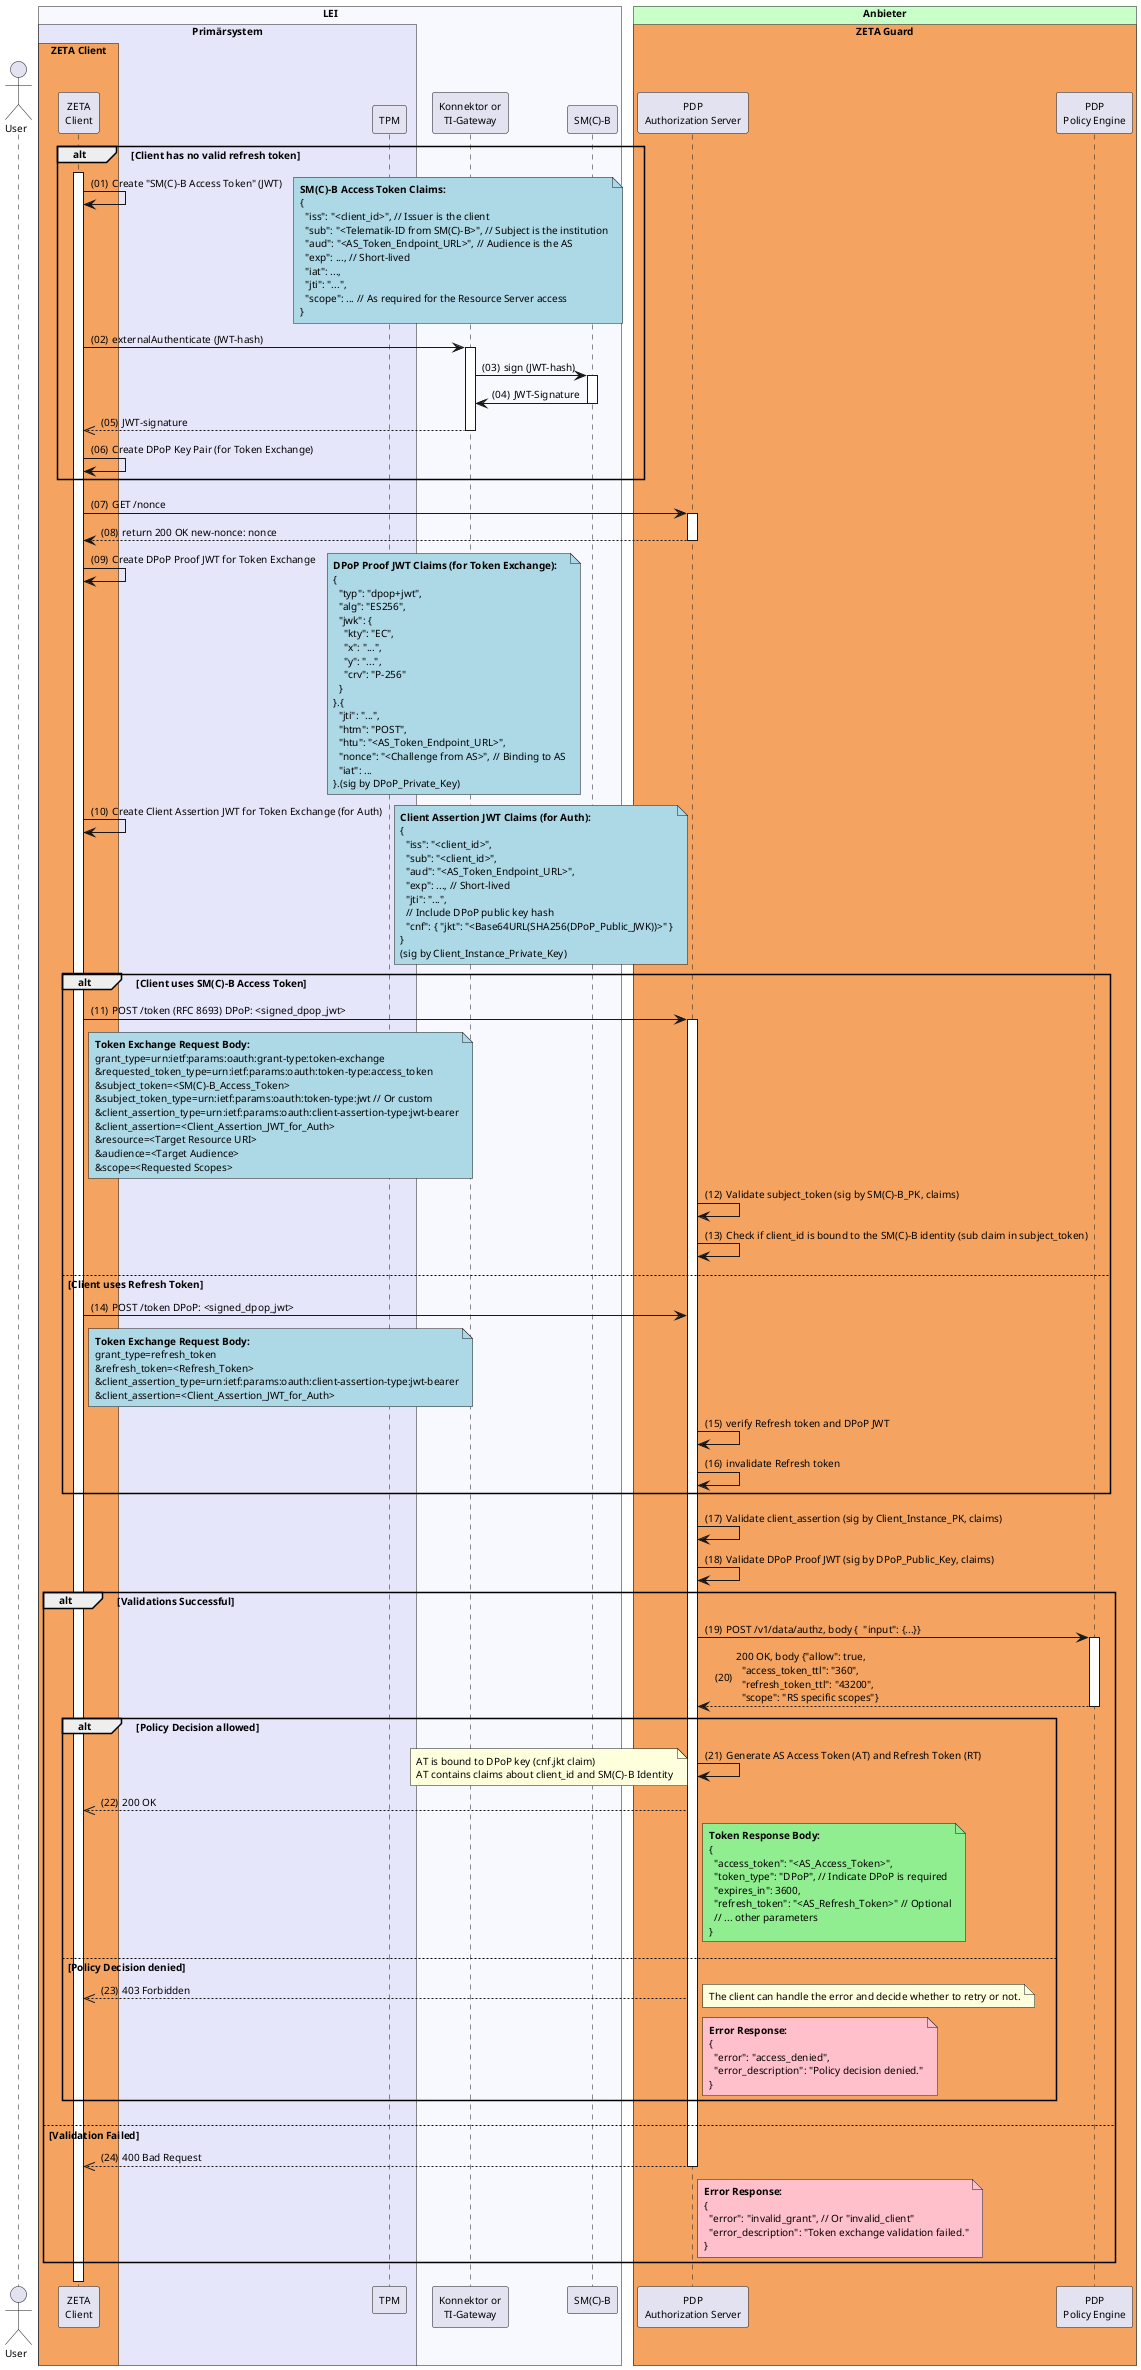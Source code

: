 @startuml "token-exchange-with-client-assertion-jwt-auth"
autonumber "(00)"
skinparam defaultFontSize 10
skinparam defaultFontName Helvetica
skinparam DefaultMonospacedFontName Courier
skinparam lengthAdjust none
skinparam sequenceReferenceBackgroundColor White
skinparam SequenceReferenceFontSize 12
/'skinparam SequenceReferenceFontStyle bold
'/


!pragma teoz true

Actor User
box "LEI" #GhostWhite
  box "Primärsystem" #Lavender
    box "ZETA Client" #SandyBrown
      participant Client as "ZETA\nClient"
    end box
    participant TPM as "TPM"
  end box
  participant Konnektor as "Konnektor or\nTI-Gateway"
  participant SMB as "SM(C)-B"
end box

box "Anbieter" #TECHNOLOGY
  box "ZETA Guard" #SandyBrown
    participant AuthS as "PDP\nAuthorization Server" 
    participant PE as "PDP\nPolicy Engine"
  end box
end box

alt Client has no valid refresh token
  Client ++
  Client -> Client : Create "SM(C)-B Access Token" (JWT)
  note right #lightblue
      **SM(C)-B Access Token Claims:**
      {
        "iss": "<client_id>", // Issuer is the client
        "sub": "<Telematik-ID from SM(C)-B>", // Subject is the institution
        "aud": "<AS_Token_Endpoint_URL>", // Audience is the AS
        "exp": ..., // Short-lived
        "iat": ...,
        "jti": "...",
        '"nonce": "<Challenge from DCR>", // Binding to DCR
        "scope": ... // As required for the Resource Server access
      }
  end note

  Client -> Konnektor ++ : externalAuthenticate (JWT-hash)
  Konnektor -> SMB ++ : sign (JWT-hash)
  SMB -> Konnektor -- : JWT-Signature
  Konnektor -->> Client -- : JWT-signature
  Client -> Client : Create DPoP Key Pair (for Token Exchange)
  ' note right: Session-based Key Pair for DPoP binding.
end alt

Client -> AuthS ++ : GET /nonce
AuthS --> Client --: return 200 OK new-nonce: nonce

Client -> Client : Create DPoP Proof JWT for Token Exchange
note right #lightblue
    **DPoP Proof JWT Claims (for Token Exchange):**
    {
      "typ": "dpop+jwt",
      "alg": "ES256",
      "jwk": {
        "kty": "EC",
        "x": "...",
        "y": "...",
        "crv": "P-256"
      }
    }.{
      "jti": "...",
      "htm": "POST",
      "htu": "<AS_Token_Endpoint_URL>",
      "nonce": "<Challenge from AS>", // Binding to AS
      "iat": ...
    }.(sig by DPoP_Private_Key)
end note

Client -> Client : Create Client Assertion JWT for Token Exchange (for Auth)
note right #lightblue
    **Client Assertion JWT Claims (for Auth):**
    {
      "iss": "<client_id>",
      "sub": "<client_id>",
      "aud": "<AS_Token_Endpoint_URL>",
      "exp": ..., // Short-lived
      "jti": "...",
      // Include DPoP public key hash
      "cnf": { "jkt": "<Base64URL(SHA256(DPoP_Public_JWK))>" }
    }
    (sig by Client_Instance_Private_Key)
end note

alt Client uses SM(C)-B Access Token
  Client -> AuthS ++ : POST /token (RFC 8693) DPoP: <signed_dpop_jwt>
  note right of Client #lightblue
    **Token Exchange Request Body:**
    grant_type=urn:ietf:params:oauth:grant-type:token-exchange
    &requested_token_type=urn:ietf:params:oauth:token-type:access_token
    &subject_token=<SM(C)-B_Access_Token>
    &subject_token_type=urn:ietf:params:oauth:token-type:jwt // Or custom
    &client_assertion_type=urn:ietf:params:oauth:client-assertion-type:jwt-bearer
    &client_assertion=<Client_Assertion_JWT_for_Auth>
    &resource=<Target Resource URI>
    &audience=<Target Audience>
    &scope=<Requested Scopes>
  end note
  AuthS -> AuthS : Validate subject_token (sig by SM(C)-B_PK, claims)
  AuthS -> AuthS : Check if client_id is bound to the SM(C)-B identity (sub claim in subject_token)

else Client uses Refresh Token
  Client -> AuthS: POST /token DPoP: <signed_dpop_jwt>
  note right of Client #lightblue
    **Token Exchange Request Body:**
    grant_type=refresh_token
    &refresh_token=<Refresh_Token>
    &client_assertion_type=urn:ietf:params:oauth:client-assertion-type:jwt-bearer
    &client_assertion=<Client_Assertion_JWT_for_Auth>
  end note
  AuthS -> AuthS: verify Refresh token and DPoP JWT
  AuthS -> AuthS: invalidate Refresh token
end alt

AuthS -> AuthS : Validate client_assertion (sig by Client_Instance_PK, claims)
AuthS -> AuthS : Validate DPoP Proof JWT (sig by DPoP_Public_Key, claims)

alt Validations Successful
  ' note right: Policy Engine (PE) is called to check if the client has access to the requested resource
  AuthS -> PE ++ : POST /v1/data/authz, body {  "input": {...}} 
  PE --> AuthS --: 200 OK, body {"allow": true,\n\
  "access_token_ttl": "360",\n\
  "refresh_token_ttl": "43200",\n\
  "scope": "RS specific scopes"}
  alt Policy Decision allowed
    AuthS -> AuthS : Generate AS Access Token (AT) and Refresh Token (RT)
    note left: AT is bound to DPoP key (cnf.jkt claim)\nAT contains claims about client_id and SM(C)-B Identity
    AuthS -->> Client: 200 OK
    note right of AuthS #lightgreen
        **Token Response Body:**
        {
          "access_token": "<AS_Access_Token>",
          "token_type": "DPoP", // Indicate DPoP is required
          "expires_in": 3600,
          "refresh_token": "<AS_Refresh_Token>" // Optional
          // ... other parameters
        }
    end note
  else Policy Decision denied
    AuthS -->> Client: 403 Forbidden
    note right of AuthS #pink
        **Error Response:**
        {
          "error": "access_denied",
          "error_description": "Policy decision denied."
        }
    end note
    note right: The client can handle the error and decide whether to retry or not.
  end alt
else Validation Failed
    AuthS -->> Client -- : 400 Bad Request
    note right of AuthS #pink
        **Error Response:**
        {
          "error": "invalid_grant", // Or "invalid_client"
          "error_description": "Token exchange validation failed."
        }
    end note
end alt

Client --

@enduml